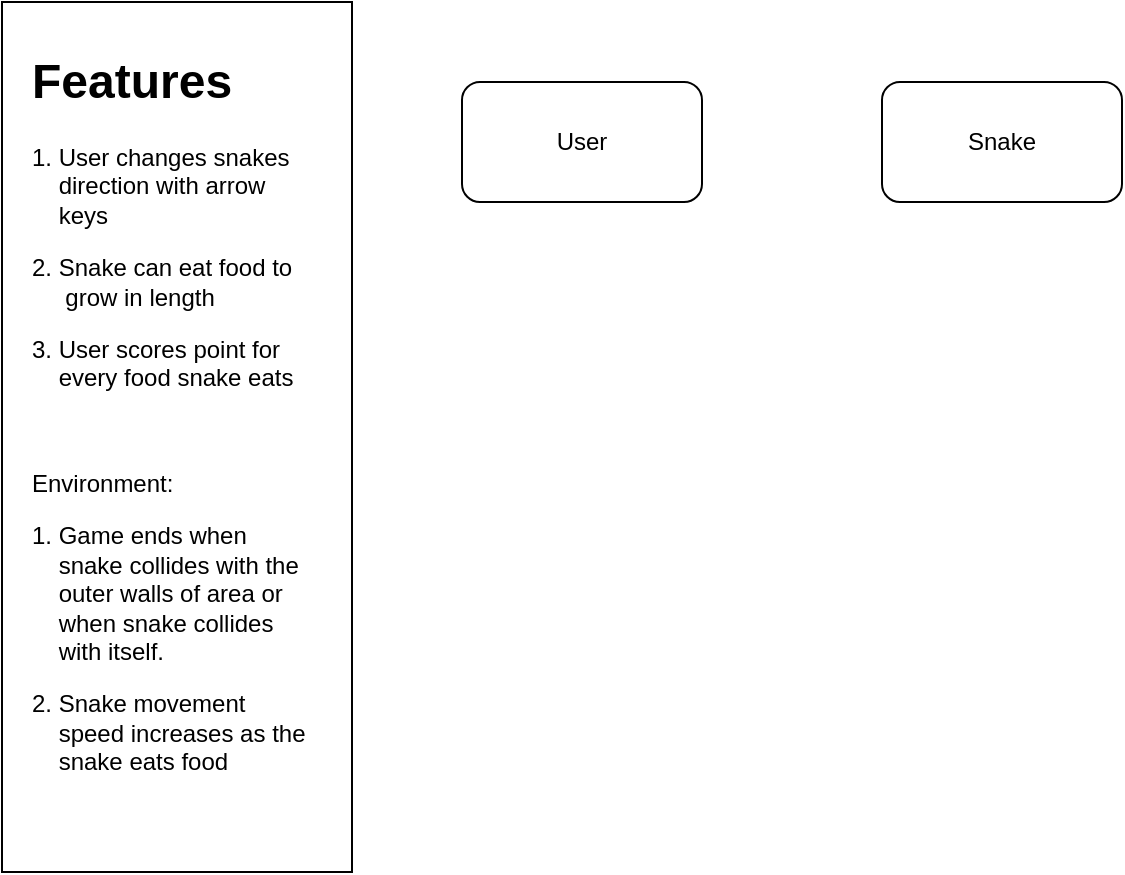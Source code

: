 <mxfile version="20.2.2" type="github">
  <diagram id="JUbkFRHb6d1zBr4sEOrN" name="Page-1">
    <mxGraphModel dx="1038" dy="579" grid="1" gridSize="10" guides="1" tooltips="1" connect="1" arrows="1" fold="1" page="1" pageScale="1" pageWidth="850" pageHeight="1100" math="0" shadow="0">
      <root>
        <mxCell id="0" />
        <mxCell id="1" parent="0" />
        <mxCell id="25Mnqkrbem5WSyrcIev_-1" value="" style="rounded=1;whiteSpace=wrap;html=1;" vertex="1" parent="1">
          <mxGeometry x="230" y="40" width="120" height="60" as="geometry" />
        </mxCell>
        <mxCell id="25Mnqkrbem5WSyrcIev_-2" value="User" style="text;html=1;strokeColor=none;fillColor=none;align=center;verticalAlign=middle;whiteSpace=wrap;rounded=0;" vertex="1" parent="1">
          <mxGeometry x="260" y="55" width="60" height="30" as="geometry" />
        </mxCell>
        <mxCell id="25Mnqkrbem5WSyrcIev_-4" value="" style="rounded=0;whiteSpace=wrap;html=1;rotation=90;" vertex="1" parent="1">
          <mxGeometry x="-130" y="130" width="435" height="175" as="geometry" />
        </mxCell>
        <mxCell id="25Mnqkrbem5WSyrcIev_-5" value="&lt;h1&gt;Features&lt;/h1&gt;&lt;p&gt;1. User changes snakes&amp;nbsp; &amp;nbsp; &amp;nbsp; &amp;nbsp; direction with arrow&amp;nbsp; &amp;nbsp; &amp;nbsp; &amp;nbsp; &amp;nbsp; &amp;nbsp; keys&lt;/p&gt;&lt;p&gt;2. Snake can eat food to&amp;nbsp; &amp;nbsp; &amp;nbsp; &amp;nbsp; &amp;nbsp;grow in length&lt;/p&gt;&lt;p&gt;3. User scores point for&amp;nbsp; &amp;nbsp; &amp;nbsp; &amp;nbsp; &amp;nbsp; every food snake eats&lt;/p&gt;&lt;p&gt;&lt;br&gt;&lt;/p&gt;&lt;p&gt;Environment:&lt;/p&gt;&lt;p&gt;1. Game ends when&amp;nbsp; &amp;nbsp; &amp;nbsp; &amp;nbsp; &amp;nbsp; &amp;nbsp; &amp;nbsp; snake collides with the&amp;nbsp; &amp;nbsp; &amp;nbsp; outer walls of area or&amp;nbsp; &amp;nbsp; &amp;nbsp; &amp;nbsp; when snake collides&amp;nbsp; &amp;nbsp; &amp;nbsp; &amp;nbsp; &amp;nbsp; with itself.&lt;/p&gt;&lt;p&gt;2. Snake movement&amp;nbsp; &amp;nbsp; &amp;nbsp; &amp;nbsp; &amp;nbsp; &amp;nbsp; &amp;nbsp; speed increases as the&amp;nbsp; &amp;nbsp; &amp;nbsp; snake eats food&lt;/p&gt;" style="text;html=1;strokeColor=none;fillColor=none;spacing=5;spacingTop=-20;whiteSpace=wrap;overflow=hidden;rounded=0;" vertex="1" parent="1">
          <mxGeometry x="10" y="20" width="150" height="400" as="geometry" />
        </mxCell>
        <mxCell id="25Mnqkrbem5WSyrcIev_-6" value="User" style="text;html=1;strokeColor=none;fillColor=none;align=center;verticalAlign=middle;whiteSpace=wrap;rounded=0;" vertex="1" parent="1">
          <mxGeometry x="470" y="55" width="60" height="30" as="geometry" />
        </mxCell>
        <mxCell id="25Mnqkrbem5WSyrcIev_-7" value="Snake" style="rounded=1;whiteSpace=wrap;html=1;" vertex="1" parent="1">
          <mxGeometry x="440" y="40" width="120" height="60" as="geometry" />
        </mxCell>
      </root>
    </mxGraphModel>
  </diagram>
</mxfile>

